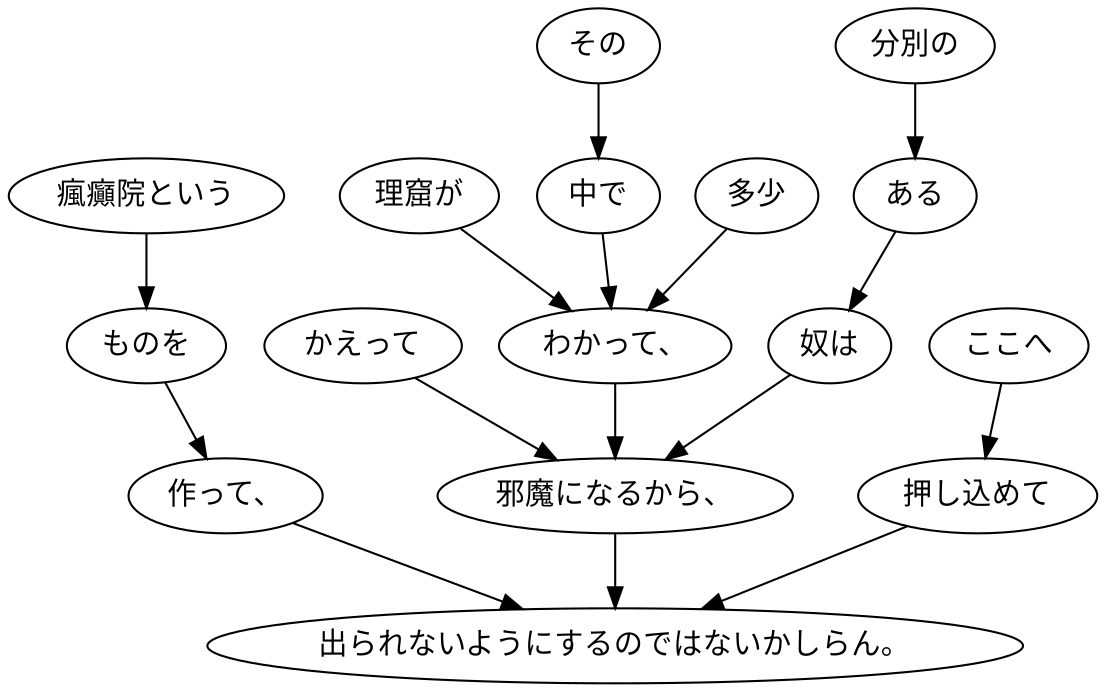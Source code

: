 digraph graph6368 {
	node0 [label="その"];
	node1 [label="中で"];
	node2 [label="多少"];
	node3 [label="理窟が"];
	node4 [label="わかって、"];
	node5 [label="分別の"];
	node6 [label="ある"];
	node7 [label="奴は"];
	node8 [label="かえって"];
	node9 [label="邪魔になるから、"];
	node10 [label="瘋癲院という"];
	node11 [label="ものを"];
	node12 [label="作って、"];
	node13 [label="ここへ"];
	node14 [label="押し込めて"];
	node15 [label="出られないようにするのではないかしらん。"];
	node0 -> node1;
	node1 -> node4;
	node2 -> node4;
	node3 -> node4;
	node4 -> node9;
	node5 -> node6;
	node6 -> node7;
	node7 -> node9;
	node8 -> node9;
	node9 -> node15;
	node10 -> node11;
	node11 -> node12;
	node12 -> node15;
	node13 -> node14;
	node14 -> node15;
}
